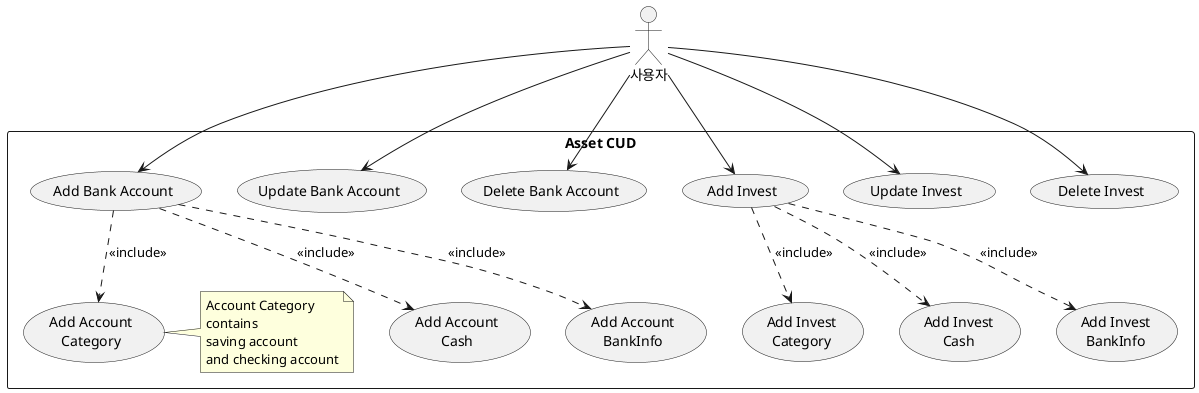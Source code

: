 @startuml

actor 사용자 as USER

rectangle "Asset CUD" {
    usecase "Add Bank Account" as ADD_BA
    usecase "Update Bank Account" as UP_BA
    usecase "Delete Bank Account" as DEL_BA

    USER --> ADD_BA
    USER --> UP_BA
    USER --> DEL_BA

    usecase "Add Account\nCategory" as ADD_BA_CAT
    usecase "Add Account\nCash" as ADD_BA_CASH
    usecase "Add Account\nBankInfo" as ADD_BA_BI

    note right of (ADD_BA_CAT)
    Account Category
    contains
    saving account
    and checking account
    end note

    ADD_BA ..> ADD_BA_CAT : <<include>>
    ADD_BA ..> ADD_BA_CASH : <<include>>
    ADD_BA ..> ADD_BA_BI : <<include>>

    usecase "Add Invest"  as ADD_IV
    usecase "Update Invest"  as UP_IV
    usecase "Delete Invest"  as DEL_IV

    USER --> ADD_IV
    USER --> UP_IV
    USER --> DEL_IV

    usecase "Add Invest\nCategory" as ADD_IV_CAT
    usecase "Add Invest\nCash" as ADD_IV_CASH
    usecase "Add Invest\nBankInfo" as ADD_IV_BI

    ADD_IV ..> ADD_IV_CAT : <<include>>
    ADD_IV ..> ADD_IV_CASH : <<include>>
    ADD_IV ..> ADD_IV_BI : <<include>>
}

@enduml